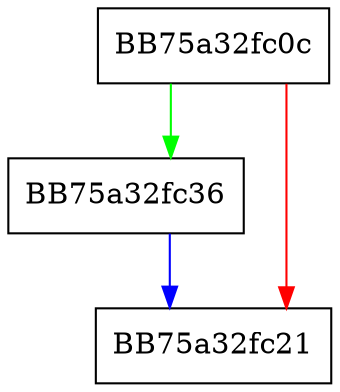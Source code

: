 digraph get_hash {
  node [shape="box"];
  graph [splines=ortho];
  BB75a32fc0c -> BB75a32fc36 [color="green"];
  BB75a32fc0c -> BB75a32fc21 [color="red"];
  BB75a32fc36 -> BB75a32fc21 [color="blue"];
}